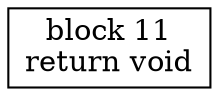 digraph "String.output()void" {
size = "11,7.5";
codeblock_11 [ shape = box, label = "block 11\nreturn void"];
}